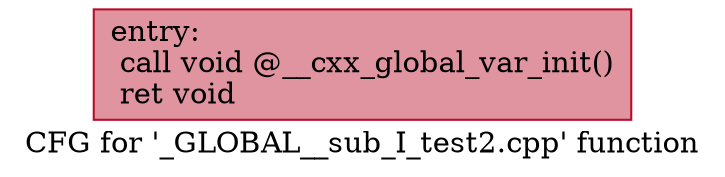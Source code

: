 digraph "CFG for '_GLOBAL__sub_I_test2.cpp' function" {
	label="CFG for '_GLOBAL__sub_I_test2.cpp' function";

	Node0x555bc30b4620 [shape=record,color="#b70d28ff", style=filled, fillcolor="#b70d2870",label="{entry:\l  call void @__cxx_global_var_init()\l  ret void\l}"];
}
